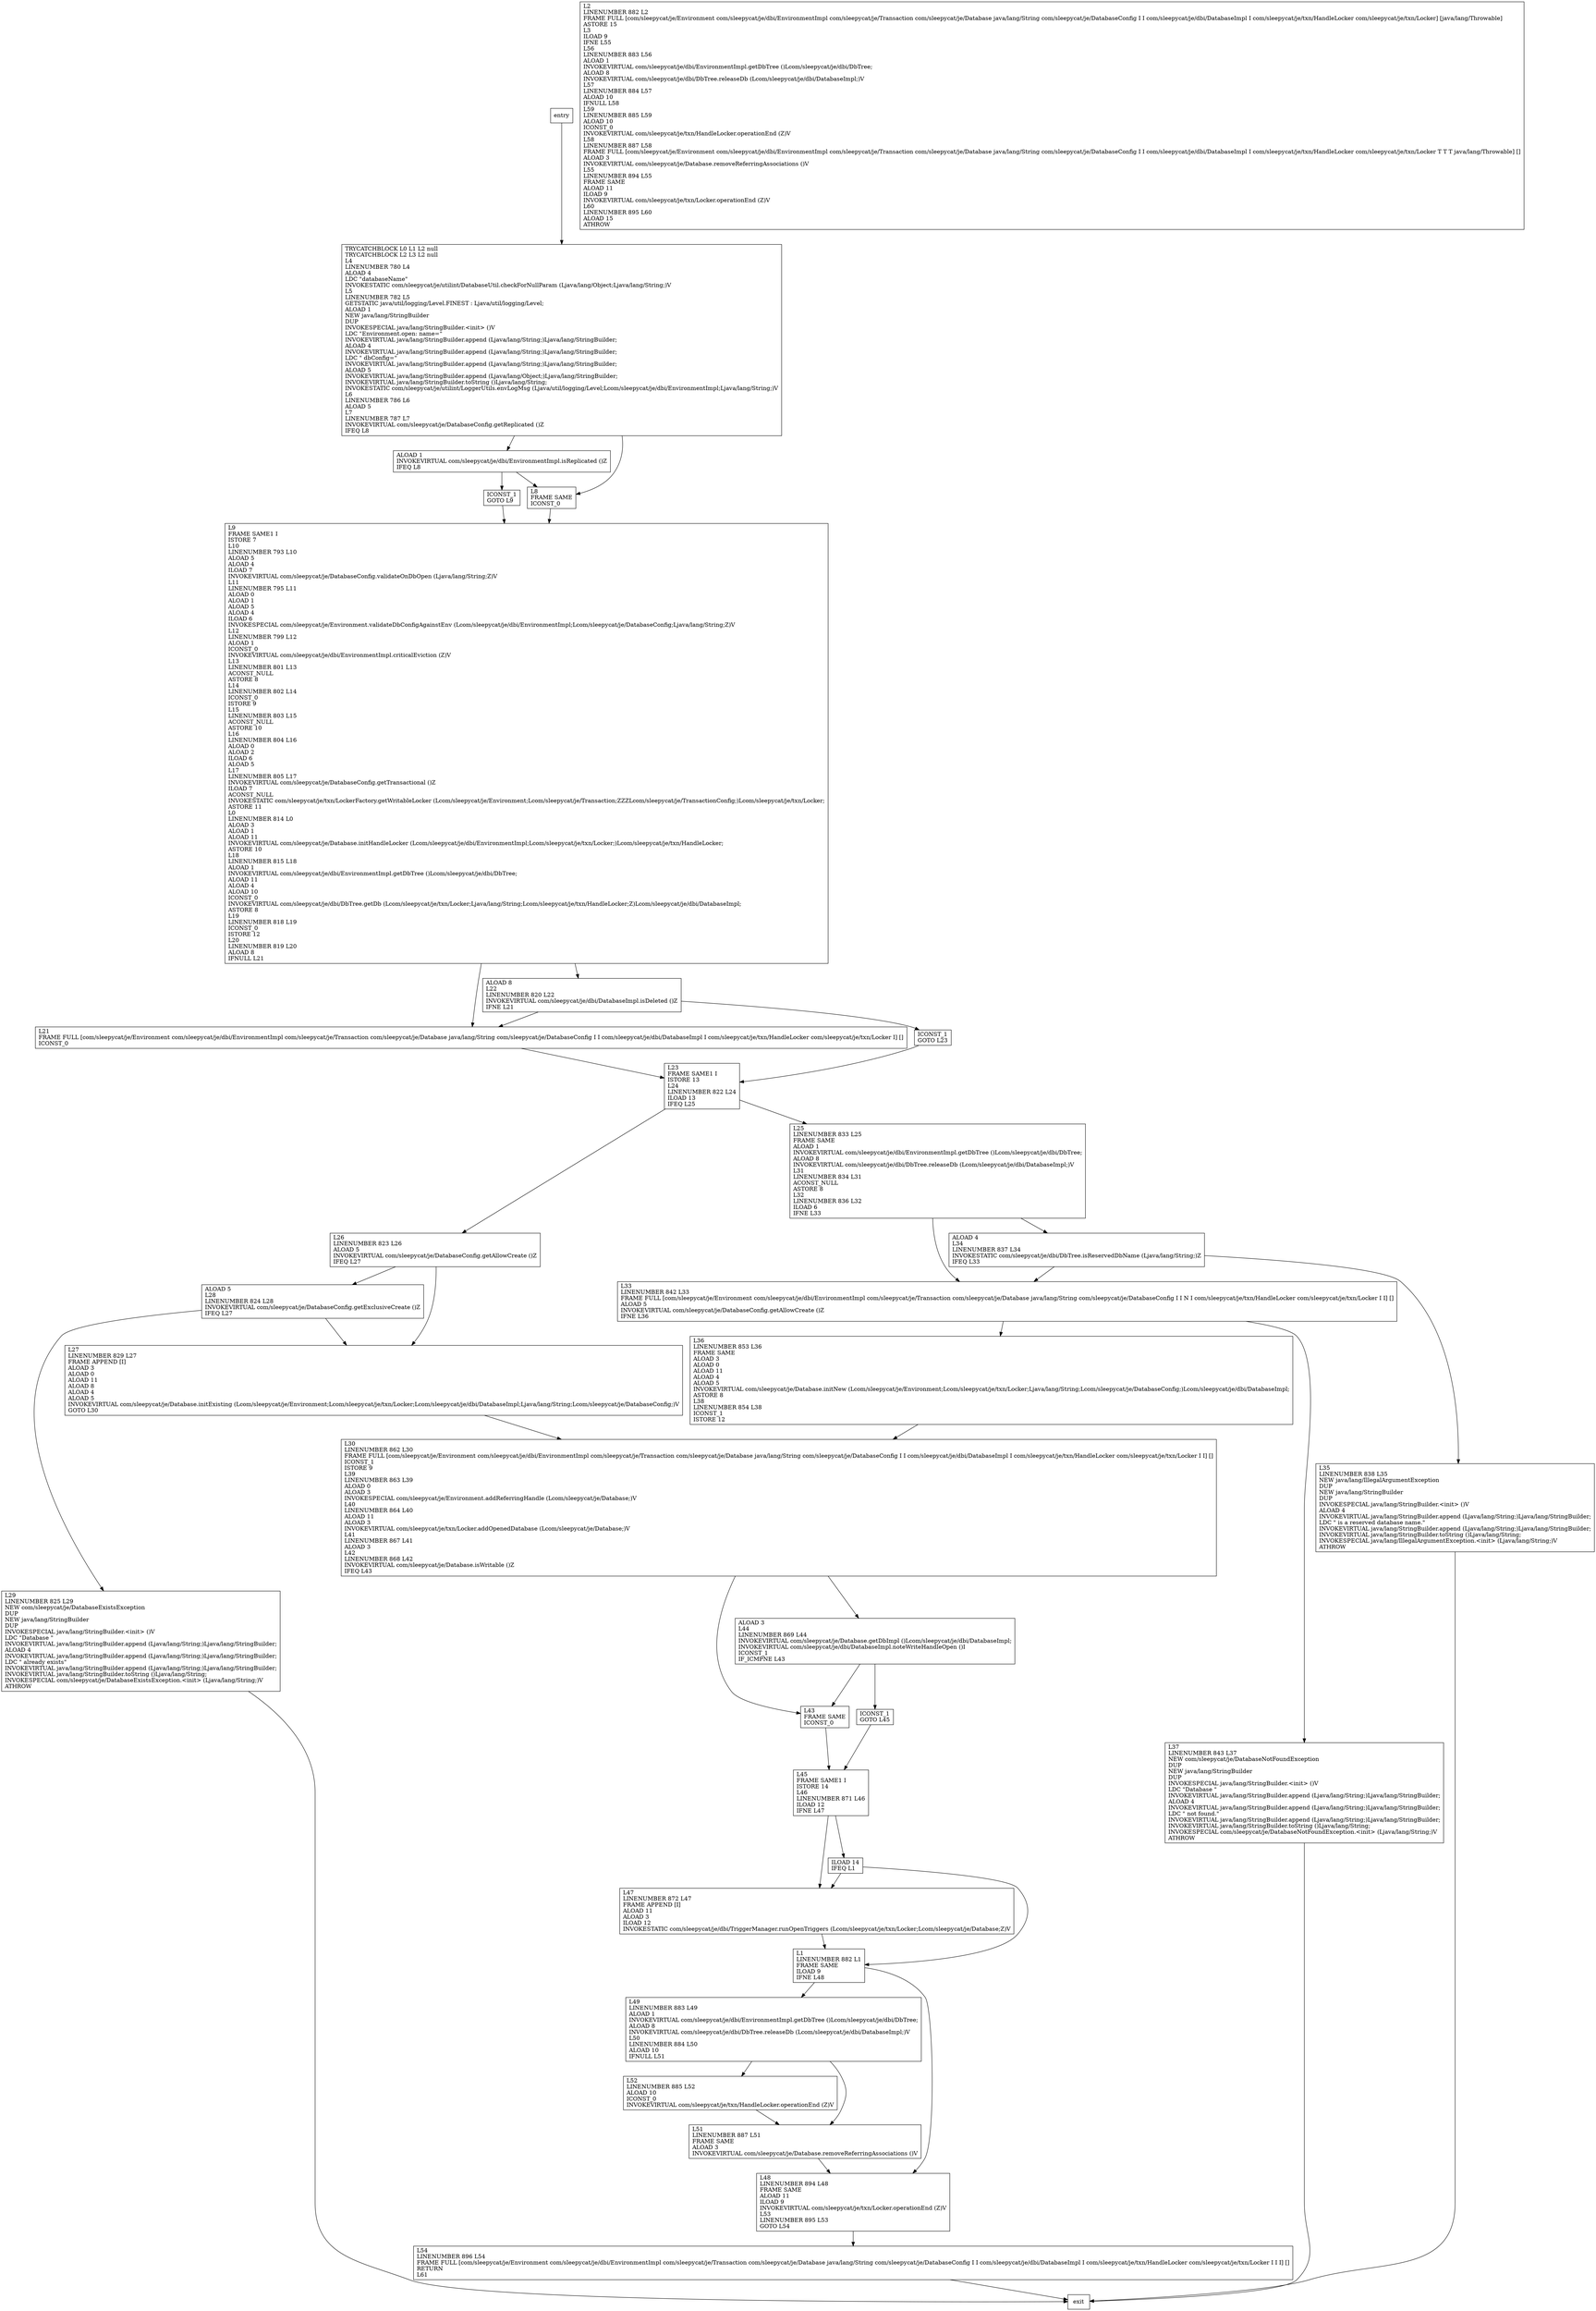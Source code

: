 digraph setupDatabase {
node [shape=record];
1298229025 [label="L26\lLINENUMBER 823 L26\lALOAD 5\lINVOKEVIRTUAL com/sleepycat/je/DatabaseConfig.getAllowCreate ()Z\lIFEQ L27\l"];
352152296 [label="L25\lLINENUMBER 833 L25\lFRAME SAME\lALOAD 1\lINVOKEVIRTUAL com/sleepycat/je/dbi/EnvironmentImpl.getDbTree ()Lcom/sleepycat/je/dbi/DbTree;\lALOAD 8\lINVOKEVIRTUAL com/sleepycat/je/dbi/DbTree.releaseDb (Lcom/sleepycat/je/dbi/DatabaseImpl;)V\lL31\lLINENUMBER 834 L31\lACONST_NULL\lASTORE 8\lL32\lLINENUMBER 836 L32\lILOAD 6\lIFNE L33\l"];
398695391 [label="L49\lLINENUMBER 883 L49\lALOAD 1\lINVOKEVIRTUAL com/sleepycat/je/dbi/EnvironmentImpl.getDbTree ()Lcom/sleepycat/je/dbi/DbTree;\lALOAD 8\lINVOKEVIRTUAL com/sleepycat/je/dbi/DbTree.releaseDb (Lcom/sleepycat/je/dbi/DatabaseImpl;)V\lL50\lLINENUMBER 884 L50\lALOAD 10\lIFNULL L51\l"];
1739005851 [label="TRYCATCHBLOCK L0 L1 L2 null\lTRYCATCHBLOCK L2 L3 L2 null\lL4\lLINENUMBER 780 L4\lALOAD 4\lLDC \"databaseName\"\lINVOKESTATIC com/sleepycat/je/utilint/DatabaseUtil.checkForNullParam (Ljava/lang/Object;Ljava/lang/String;)V\lL5\lLINENUMBER 782 L5\lGETSTATIC java/util/logging/Level.FINEST : Ljava/util/logging/Level;\lALOAD 1\lNEW java/lang/StringBuilder\lDUP\lINVOKESPECIAL java/lang/StringBuilder.\<init\> ()V\lLDC \"Environment.open:  name=\"\lINVOKEVIRTUAL java/lang/StringBuilder.append (Ljava/lang/String;)Ljava/lang/StringBuilder;\lALOAD 4\lINVOKEVIRTUAL java/lang/StringBuilder.append (Ljava/lang/String;)Ljava/lang/StringBuilder;\lLDC \" dbConfig=\"\lINVOKEVIRTUAL java/lang/StringBuilder.append (Ljava/lang/String;)Ljava/lang/StringBuilder;\lALOAD 5\lINVOKEVIRTUAL java/lang/StringBuilder.append (Ljava/lang/Object;)Ljava/lang/StringBuilder;\lINVOKEVIRTUAL java/lang/StringBuilder.toString ()Ljava/lang/String;\lINVOKESTATIC com/sleepycat/je/utilint/LoggerUtils.envLogMsg (Ljava/util/logging/Level;Lcom/sleepycat/je/dbi/EnvironmentImpl;Ljava/lang/String;)V\lL6\lLINENUMBER 786 L6\lALOAD 5\lL7\lLINENUMBER 787 L7\lINVOKEVIRTUAL com/sleepycat/je/DatabaseConfig.getReplicated ()Z\lIFEQ L8\l"];
330669863 [label="L21\lFRAME FULL [com/sleepycat/je/Environment com/sleepycat/je/dbi/EnvironmentImpl com/sleepycat/je/Transaction com/sleepycat/je/Database java/lang/String com/sleepycat/je/DatabaseConfig I I com/sleepycat/je/dbi/DatabaseImpl I com/sleepycat/je/txn/HandleLocker com/sleepycat/je/txn/Locker I] []\lICONST_0\l"];
1272890368 [label="ALOAD 4\lL34\lLINENUMBER 837 L34\lINVOKESTATIC com/sleepycat/je/dbi/DbTree.isReservedDbName (Ljava/lang/String;)Z\lIFEQ L33\l"];
2012342715 [label="L52\lLINENUMBER 885 L52\lALOAD 10\lICONST_0\lINVOKEVIRTUAL com/sleepycat/je/txn/HandleLocker.operationEnd (Z)V\l"];
587399822 [label="ALOAD 3\lL44\lLINENUMBER 869 L44\lINVOKEVIRTUAL com/sleepycat/je/Database.getDbImpl ()Lcom/sleepycat/je/dbi/DatabaseImpl;\lINVOKEVIRTUAL com/sleepycat/je/dbi/DatabaseImpl.noteWriteHandleOpen ()I\lICONST_1\lIF_ICMPNE L43\l"];
1351690908 [label="ALOAD 8\lL22\lLINENUMBER 820 L22\lINVOKEVIRTUAL com/sleepycat/je/dbi/DatabaseImpl.isDeleted ()Z\lIFNE L21\l"];
1493867061 [label="L29\lLINENUMBER 825 L29\lNEW com/sleepycat/je/DatabaseExistsException\lDUP\lNEW java/lang/StringBuilder\lDUP\lINVOKESPECIAL java/lang/StringBuilder.\<init\> ()V\lLDC \"Database \"\lINVOKEVIRTUAL java/lang/StringBuilder.append (Ljava/lang/String;)Ljava/lang/StringBuilder;\lALOAD 4\lINVOKEVIRTUAL java/lang/StringBuilder.append (Ljava/lang/String;)Ljava/lang/StringBuilder;\lLDC \" already exists\"\lINVOKEVIRTUAL java/lang/StringBuilder.append (Ljava/lang/String;)Ljava/lang/StringBuilder;\lINVOKEVIRTUAL java/lang/StringBuilder.toString ()Ljava/lang/String;\lINVOKESPECIAL com/sleepycat/je/DatabaseExistsException.\<init\> (Ljava/lang/String;)V\lATHROW\l"];
2033087436 [label="ALOAD 5\lL28\lLINENUMBER 824 L28\lINVOKEVIRTUAL com/sleepycat/je/DatabaseConfig.getExclusiveCreate ()Z\lIFEQ L27\l"];
62780228 [label="L45\lFRAME SAME1 I\lISTORE 14\lL46\lLINENUMBER 871 L46\lILOAD 12\lIFNE L47\l"];
37131114 [label="ICONST_1\lGOTO L9\l"];
363726439 [label="L33\lLINENUMBER 842 L33\lFRAME FULL [com/sleepycat/je/Environment com/sleepycat/je/dbi/EnvironmentImpl com/sleepycat/je/Transaction com/sleepycat/je/Database java/lang/String com/sleepycat/je/DatabaseConfig I I N I com/sleepycat/je/txn/HandleLocker com/sleepycat/je/txn/Locker I I] []\lALOAD 5\lINVOKEVIRTUAL com/sleepycat/je/DatabaseConfig.getAllowCreate ()Z\lIFNE L36\l"];
607119795 [label="L43\lFRAME SAME\lICONST_0\l"];
1720344103 [label="ICONST_1\lGOTO L23\l"];
1801104985 [label="L2\lLINENUMBER 882 L2\lFRAME FULL [com/sleepycat/je/Environment com/sleepycat/je/dbi/EnvironmentImpl com/sleepycat/je/Transaction com/sleepycat/je/Database java/lang/String com/sleepycat/je/DatabaseConfig I I com/sleepycat/je/dbi/DatabaseImpl I com/sleepycat/je/txn/HandleLocker com/sleepycat/je/txn/Locker] [java/lang/Throwable]\lASTORE 15\lL3\lILOAD 9\lIFNE L55\lL56\lLINENUMBER 883 L56\lALOAD 1\lINVOKEVIRTUAL com/sleepycat/je/dbi/EnvironmentImpl.getDbTree ()Lcom/sleepycat/je/dbi/DbTree;\lALOAD 8\lINVOKEVIRTUAL com/sleepycat/je/dbi/DbTree.releaseDb (Lcom/sleepycat/je/dbi/DatabaseImpl;)V\lL57\lLINENUMBER 884 L57\lALOAD 10\lIFNULL L58\lL59\lLINENUMBER 885 L59\lALOAD 10\lICONST_0\lINVOKEVIRTUAL com/sleepycat/je/txn/HandleLocker.operationEnd (Z)V\lL58\lLINENUMBER 887 L58\lFRAME FULL [com/sleepycat/je/Environment com/sleepycat/je/dbi/EnvironmentImpl com/sleepycat/je/Transaction com/sleepycat/je/Database java/lang/String com/sleepycat/je/DatabaseConfig I I com/sleepycat/je/dbi/DatabaseImpl I com/sleepycat/je/txn/HandleLocker com/sleepycat/je/txn/Locker T T T java/lang/Throwable] []\lALOAD 3\lINVOKEVIRTUAL com/sleepycat/je/Database.removeReferringAssociations ()V\lL55\lLINENUMBER 894 L55\lFRAME SAME\lALOAD 11\lILOAD 9\lINVOKEVIRTUAL com/sleepycat/je/txn/Locker.operationEnd (Z)V\lL60\lLINENUMBER 895 L60\lALOAD 15\lATHROW\l"];
1174938748 [label="L35\lLINENUMBER 838 L35\lNEW java/lang/IllegalArgumentException\lDUP\lNEW java/lang/StringBuilder\lDUP\lINVOKESPECIAL java/lang/StringBuilder.\<init\> ()V\lALOAD 4\lINVOKEVIRTUAL java/lang/StringBuilder.append (Ljava/lang/String;)Ljava/lang/StringBuilder;\lLDC \" is a reserved database name.\"\lINVOKEVIRTUAL java/lang/StringBuilder.append (Ljava/lang/String;)Ljava/lang/StringBuilder;\lINVOKEVIRTUAL java/lang/StringBuilder.toString ()Ljava/lang/String;\lINVOKESPECIAL java/lang/IllegalArgumentException.\<init\> (Ljava/lang/String;)V\lATHROW\l"];
1485107441 [label="L47\lLINENUMBER 872 L47\lFRAME APPEND [I]\lALOAD 11\lALOAD 3\lILOAD 12\lINVOKESTATIC com/sleepycat/je/dbi/TriggerManager.runOpenTriggers (Lcom/sleepycat/je/txn/Locker;Lcom/sleepycat/je/Database;Z)V\l"];
643763772 [label="L27\lLINENUMBER 829 L27\lFRAME APPEND [I]\lALOAD 3\lALOAD 0\lALOAD 11\lALOAD 8\lALOAD 4\lALOAD 5\lINVOKEVIRTUAL com/sleepycat/je/Database.initExisting (Lcom/sleepycat/je/Environment;Lcom/sleepycat/je/txn/Locker;Lcom/sleepycat/je/dbi/DatabaseImpl;Ljava/lang/String;Lcom/sleepycat/je/DatabaseConfig;)V\lGOTO L30\l"];
521447002 [label="L30\lLINENUMBER 862 L30\lFRAME FULL [com/sleepycat/je/Environment com/sleepycat/je/dbi/EnvironmentImpl com/sleepycat/je/Transaction com/sleepycat/je/Database java/lang/String com/sleepycat/je/DatabaseConfig I I com/sleepycat/je/dbi/DatabaseImpl I com/sleepycat/je/txn/HandleLocker com/sleepycat/je/txn/Locker I I] []\lICONST_1\lISTORE 9\lL39\lLINENUMBER 863 L39\lALOAD 0\lALOAD 3\lINVOKESPECIAL com/sleepycat/je/Environment.addReferringHandle (Lcom/sleepycat/je/Database;)V\lL40\lLINENUMBER 864 L40\lALOAD 11\lALOAD 3\lINVOKEVIRTUAL com/sleepycat/je/txn/Locker.addOpenedDatabase (Lcom/sleepycat/je/Database;)V\lL41\lLINENUMBER 867 L41\lALOAD 3\lL42\lLINENUMBER 868 L42\lINVOKEVIRTUAL com/sleepycat/je/Database.isWritable ()Z\lIFEQ L43\l"];
1671990813 [label="ILOAD 14\lIFEQ L1\l"];
1579399325 [label="ALOAD 1\lINVOKEVIRTUAL com/sleepycat/je/dbi/EnvironmentImpl.isReplicated ()Z\lIFEQ L8\l"];
722375689 [label="L23\lFRAME SAME1 I\lISTORE 13\lL24\lLINENUMBER 822 L24\lILOAD 13\lIFEQ L25\l"];
1749021358 [label="L48\lLINENUMBER 894 L48\lFRAME SAME\lALOAD 11\lILOAD 9\lINVOKEVIRTUAL com/sleepycat/je/txn/Locker.operationEnd (Z)V\lL53\lLINENUMBER 895 L53\lGOTO L54\l"];
1329611218 [label="L51\lLINENUMBER 887 L51\lFRAME SAME\lALOAD 3\lINVOKEVIRTUAL com/sleepycat/je/Database.removeReferringAssociations ()V\l"];
1563561840 [label="L9\lFRAME SAME1 I\lISTORE 7\lL10\lLINENUMBER 793 L10\lALOAD 5\lALOAD 4\lILOAD 7\lINVOKEVIRTUAL com/sleepycat/je/DatabaseConfig.validateOnDbOpen (Ljava/lang/String;Z)V\lL11\lLINENUMBER 795 L11\lALOAD 0\lALOAD 1\lALOAD 5\lALOAD 4\lILOAD 6\lINVOKESPECIAL com/sleepycat/je/Environment.validateDbConfigAgainstEnv (Lcom/sleepycat/je/dbi/EnvironmentImpl;Lcom/sleepycat/je/DatabaseConfig;Ljava/lang/String;Z)V\lL12\lLINENUMBER 799 L12\lALOAD 1\lICONST_0\lINVOKEVIRTUAL com/sleepycat/je/dbi/EnvironmentImpl.criticalEviction (Z)V\lL13\lLINENUMBER 801 L13\lACONST_NULL\lASTORE 8\lL14\lLINENUMBER 802 L14\lICONST_0\lISTORE 9\lL15\lLINENUMBER 803 L15\lACONST_NULL\lASTORE 10\lL16\lLINENUMBER 804 L16\lALOAD 0\lALOAD 2\lILOAD 6\lALOAD 5\lL17\lLINENUMBER 805 L17\lINVOKEVIRTUAL com/sleepycat/je/DatabaseConfig.getTransactional ()Z\lILOAD 7\lACONST_NULL\lINVOKESTATIC com/sleepycat/je/txn/LockerFactory.getWritableLocker (Lcom/sleepycat/je/Environment;Lcom/sleepycat/je/Transaction;ZZZLcom/sleepycat/je/TransactionConfig;)Lcom/sleepycat/je/txn/Locker;\lASTORE 11\lL0\lLINENUMBER 814 L0\lALOAD 3\lALOAD 1\lALOAD 11\lINVOKEVIRTUAL com/sleepycat/je/Database.initHandleLocker (Lcom/sleepycat/je/dbi/EnvironmentImpl;Lcom/sleepycat/je/txn/Locker;)Lcom/sleepycat/je/txn/HandleLocker;\lASTORE 10\lL18\lLINENUMBER 815 L18\lALOAD 1\lINVOKEVIRTUAL com/sleepycat/je/dbi/EnvironmentImpl.getDbTree ()Lcom/sleepycat/je/dbi/DbTree;\lALOAD 11\lALOAD 4\lALOAD 10\lICONST_0\lINVOKEVIRTUAL com/sleepycat/je/dbi/DbTree.getDb (Lcom/sleepycat/je/txn/Locker;Ljava/lang/String;Lcom/sleepycat/je/txn/HandleLocker;Z)Lcom/sleepycat/je/dbi/DatabaseImpl;\lASTORE 8\lL19\lLINENUMBER 818 L19\lICONST_0\lISTORE 12\lL20\lLINENUMBER 819 L20\lALOAD 8\lIFNULL L21\l"];
426557530 [label="L37\lLINENUMBER 843 L37\lNEW com/sleepycat/je/DatabaseNotFoundException\lDUP\lNEW java/lang/StringBuilder\lDUP\lINVOKESPECIAL java/lang/StringBuilder.\<init\> ()V\lLDC \"Database \"\lINVOKEVIRTUAL java/lang/StringBuilder.append (Ljava/lang/String;)Ljava/lang/StringBuilder;\lALOAD 4\lINVOKEVIRTUAL java/lang/StringBuilder.append (Ljava/lang/String;)Ljava/lang/StringBuilder;\lLDC \" not found.\"\lINVOKEVIRTUAL java/lang/StringBuilder.append (Ljava/lang/String;)Ljava/lang/StringBuilder;\lINVOKEVIRTUAL java/lang/StringBuilder.toString ()Ljava/lang/String;\lINVOKESPECIAL com/sleepycat/je/DatabaseNotFoundException.\<init\> (Ljava/lang/String;)V\lATHROW\l"];
2072539193 [label="L1\lLINENUMBER 882 L1\lFRAME SAME\lILOAD 9\lIFNE L48\l"];
2090106001 [label="L36\lLINENUMBER 853 L36\lFRAME SAME\lALOAD 3\lALOAD 0\lALOAD 11\lALOAD 4\lALOAD 5\lINVOKEVIRTUAL com/sleepycat/je/Database.initNew (Lcom/sleepycat/je/Environment;Lcom/sleepycat/je/txn/Locker;Ljava/lang/String;Lcom/sleepycat/je/DatabaseConfig;)Lcom/sleepycat/je/dbi/DatabaseImpl;\lASTORE 8\lL38\lLINENUMBER 854 L38\lICONST_1\lISTORE 12\l"];
2083291787 [label="ICONST_1\lGOTO L45\l"];
748440227 [label="L8\lFRAME SAME\lICONST_0\l"];
2087164409 [label="L54\lLINENUMBER 896 L54\lFRAME FULL [com/sleepycat/je/Environment com/sleepycat/je/dbi/EnvironmentImpl com/sleepycat/je/Transaction com/sleepycat/je/Database java/lang/String com/sleepycat/je/DatabaseConfig I I com/sleepycat/je/dbi/DatabaseImpl I com/sleepycat/je/txn/HandleLocker com/sleepycat/je/txn/Locker I I I] []\lRETURN\lL61\l"];
entry;
exit;
1298229025 -> 643763772;
1298229025 -> 2033087436;
352152296 -> 363726439;
352152296 -> 1272890368;
398695391 -> 2012342715;
398695391 -> 1329611218;
1739005851 -> 1579399325;
1739005851 -> 748440227;
330669863 -> 722375689;
1272890368 -> 1174938748;
1272890368 -> 363726439;
2012342715 -> 1329611218;
587399822 -> 2083291787;
587399822 -> 607119795;
1351690908 -> 1720344103;
1351690908 -> 330669863;
1493867061 -> exit;
2033087436 -> 643763772;
2033087436 -> 1493867061;
62780228 -> 1485107441;
62780228 -> 1671990813;
37131114 -> 1563561840;
363726439 -> 426557530;
363726439 -> 2090106001;
607119795 -> 62780228;
1720344103 -> 722375689;
1174938748 -> exit;
1485107441 -> 2072539193;
643763772 -> 521447002;
521447002 -> 587399822;
521447002 -> 607119795;
1671990813 -> 1485107441;
1671990813 -> 2072539193;
1579399325 -> 37131114;
1579399325 -> 748440227;
722375689 -> 1298229025;
722375689 -> 352152296;
entry -> 1739005851;
1749021358 -> 2087164409;
1329611218 -> 1749021358;
1563561840 -> 1351690908;
1563561840 -> 330669863;
426557530 -> exit;
2072539193 -> 1749021358;
2072539193 -> 398695391;
2090106001 -> 521447002;
2083291787 -> 62780228;
748440227 -> 1563561840;
2087164409 -> exit;
}
